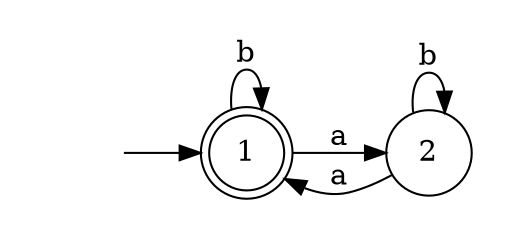 digraph {
	rankdir=LR;
	margin=0.2;
	size=5;
	node [margin=0.1 shape=circle];
	"1"[margin=0 shape=doublecircle];
	" "[color=white width=0];
	" " -> "1";
	"1" ->  "2"  [label="a"];
	"1" ->  "1"  [label="b"];
	"2" ->  "1"  [label="a"];
	"2" ->  "2"  [label="b"];
}